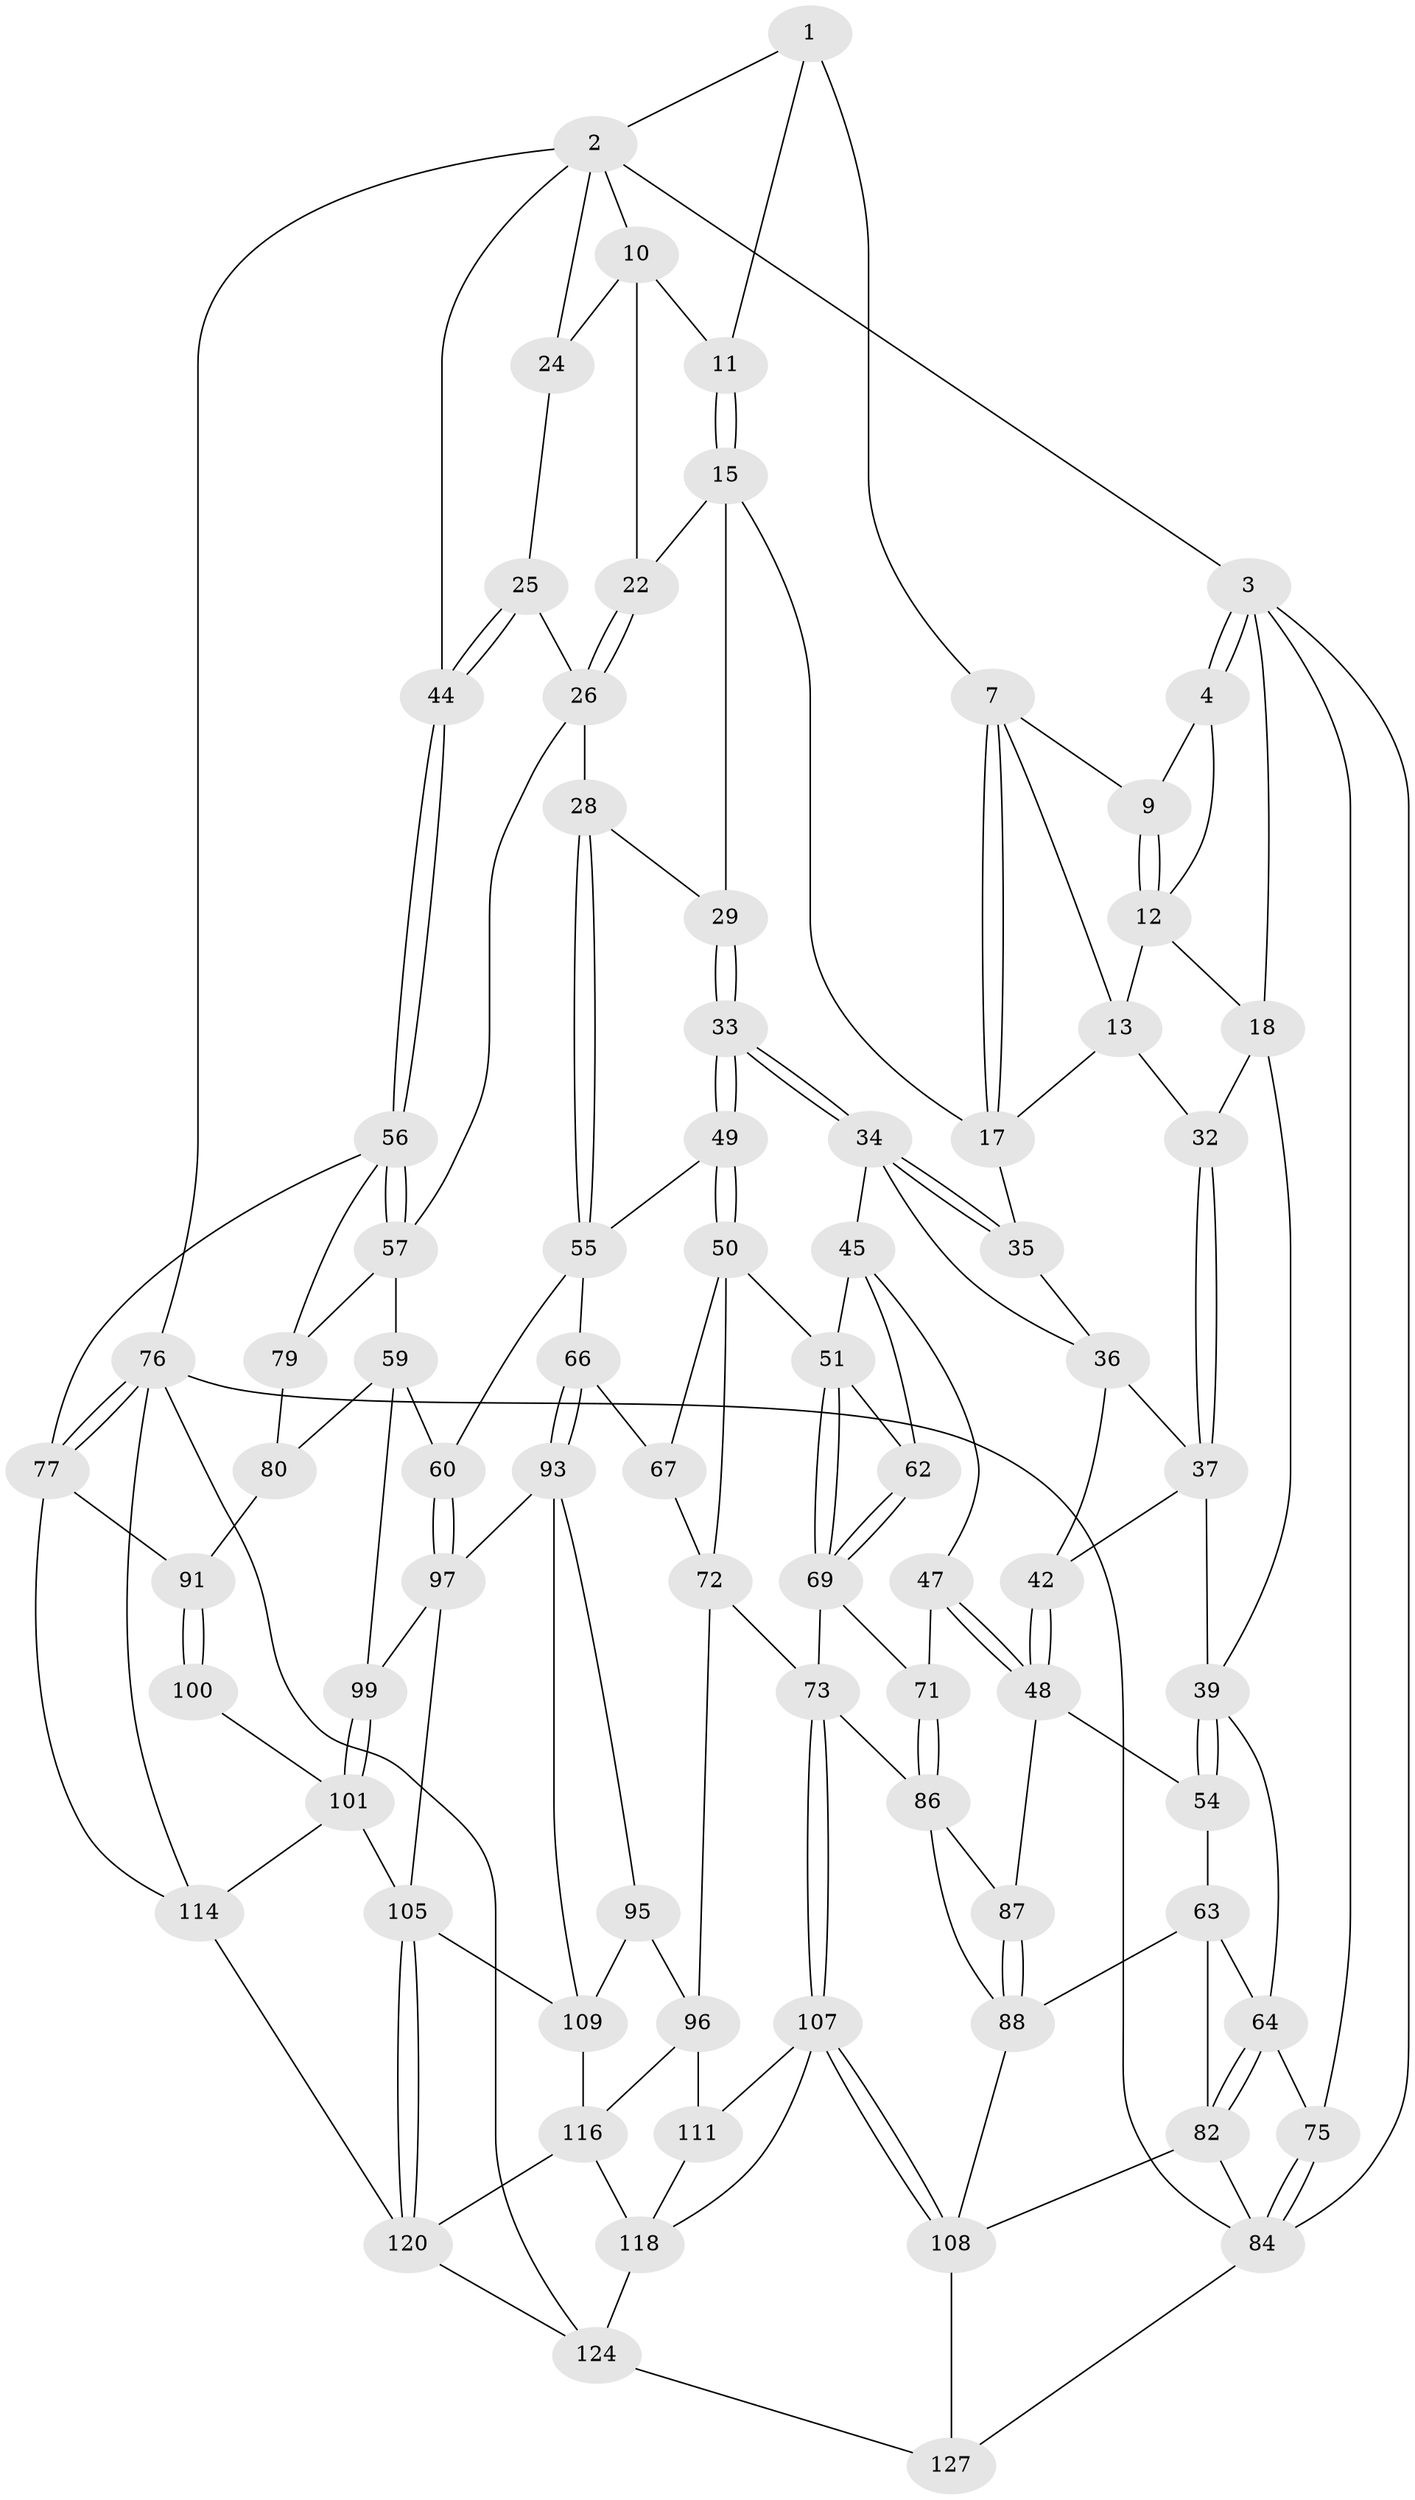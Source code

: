 // original degree distribution, {3: 0.015748031496062992, 4: 0.2125984251968504, 6: 0.1889763779527559, 5: 0.5826771653543307}
// Generated by graph-tools (version 1.1) at 2025/11/02/27/25 16:11:53]
// undirected, 78 vertices, 174 edges
graph export_dot {
graph [start="1"]
  node [color=gray90,style=filled];
  1 [pos="+0.572489770470584+0",super="+6"];
  2 [pos="+0.8978536048877409+0",super="+23"];
  3 [pos="+0+0",super="+20"];
  4 [pos="+0+0",super="+5"];
  7 [pos="+0.4916784330254887+0.16481582299784941",super="+8"];
  9 [pos="+0.33568785363238063+0.0543770490072882"];
  10 [pos="+0.8553812478592662+0.07090871388385118",super="+21"];
  11 [pos="+0.6625339366366625+0.1270032471588268"];
  12 [pos="+0.19767254689663621+0.12012828565458794",super="+14"];
  13 [pos="+0.32857922054714367+0.204837983100368",super="+31"];
  15 [pos="+0.6553520751798197+0.1649391643250386",super="+16"];
  17 [pos="+0.49795568828610154+0.1996452885330266",super="+30"];
  18 [pos="+0.10833535905898156+0.27291616539664687",super="+19"];
  22 [pos="+0.7351127560866334+0.18703297951770936"];
  24 [pos="+0.870587389263082+0.11807445676093138"];
  25 [pos="+0.8454242100454232+0.33875183792710556"];
  26 [pos="+0.8062673444305868+0.36673051126263784",super="+27"];
  28 [pos="+0.7896802473169692+0.36819994925758837"];
  29 [pos="+0.6653902136573177+0.3030377382589817"];
  32 [pos="+0.20138210922177685+0.2972799779996715"];
  33 [pos="+0.49006187031052617+0.40579429770210523"];
  34 [pos="+0.45585957931517695+0.381574814682197",super="+43"];
  35 [pos="+0.4385559922116424+0.352084013405455"];
  36 [pos="+0.27801423780348705+0.37511500150848637",super="+41"];
  37 [pos="+0.27667553966209196+0.3747910001052403",super="+38"];
  39 [pos="+0.1531600525829141+0.4849063985333016",super="+40"];
  42 [pos="+0.2875391489942151+0.49098098076524554"];
  44 [pos="+1+0.32759667178806157"];
  45 [pos="+0.37496468353365614+0.48550605684589926",super="+46"];
  47 [pos="+0.2948536908339083+0.5698027736493259"];
  48 [pos="+0.2917333217637973+0.5694514548243601",super="+53"];
  49 [pos="+0.5208370036794936+0.45833348700452753"];
  50 [pos="+0.49979837643182506+0.5330134229289594",super="+68"];
  51 [pos="+0.498795077339222+0.5335831718960394",super="+52"];
  54 [pos="+0.2208447169501719+0.5759246805545573"];
  55 [pos="+0.581746167820096+0.47261594459456846",super="+61"];
  56 [pos="+1+0.5018498826017018",super="+78"];
  57 [pos="+0.9819997226861189+0.5139339144316952",super="+58"];
  59 [pos="+0.7906794737833439+0.576423716594827",super="+81"];
  60 [pos="+0.77844381513714+0.5809780709236232"];
  62 [pos="+0.39297396507955845+0.5609992568048724"];
  63 [pos="+0.17091739582139573+0.6030155271348069",super="+85"];
  64 [pos="+0.1266291286184488+0.6055108085284925",super="+65"];
  66 [pos="+0.660559898185152+0.6229535850863753"];
  67 [pos="+0.5688372298386577+0.6242110311985748"];
  69 [pos="+0.41010453912565287+0.6372250037019429",super="+70"];
  71 [pos="+0.3107037884777113+0.5855566813740055"];
  72 [pos="+0.4330956568531952+0.7067720874203381",super="+89"];
  73 [pos="+0.4182684584439527+0.7061741363161016",super="+74"];
  75 [pos="+0+0.5846774515777501"];
  76 [pos="+1+1",super="+126"];
  77 [pos="+1+0.7887982522263468",super="+90"];
  79 [pos="+0.9356770502916333+0.5956748504907083"];
  80 [pos="+0.849542500936919+0.6129597716122606"];
  82 [pos="+0.09030038188362224+0.7662425626107584",super="+83"];
  84 [pos="+0+0.8437918042926049",super="+113"];
  86 [pos="+0.3182502743334178+0.7014046729951297",super="+102"];
  87 [pos="+0.24085360909752512+0.6740395314806018"];
  88 [pos="+0.16923635173806292+0.7517122240703368",super="+103"];
  91 [pos="+0.9960935776255622+0.7405316938809127",super="+92"];
  93 [pos="+0.6461039678812305+0.7063168886394543",super="+94"];
  95 [pos="+0.5638421277336295+0.7771953500833508"];
  96 [pos="+0.5562118196065652+0.7761063633535991",super="+110"];
  97 [pos="+0.7255118504733319+0.7430186960300219",super="+98"];
  99 [pos="+0.8030617731533625+0.7413056794376519"];
  100 [pos="+0.8257027027455702+0.770282390141258"];
  101 [pos="+0.8209213680375056+0.7729145498519117",super="+104"];
  105 [pos="+0.7188978131664243+0.8250254364502414",super="+106"];
  107 [pos="+0.3742741382270752+0.8440084555422378",super="+112"];
  108 [pos="+0.3155275694540009+0.8650718671023824",super="+119"];
  109 [pos="+0.6511131723577764+0.813056661585223",super="+115"];
  111 [pos="+0.5298502736691136+0.8028417267297946"];
  114 [pos="+0.8268261543956885+0.8511993104240182",super="+123"];
  116 [pos="+0.6241222350537424+1",super="+117"];
  118 [pos="+0.5012864669705227+0.88747263864952",super="+122"];
  120 [pos="+0.6758125926957369+0.960922421712287",super="+121"];
  124 [pos="+0.6075498545104909+1",super="+125"];
  127 [pos="+0.2761521551526495+1"];
  1 -- 2;
  1 -- 11;
  1 -- 7;
  2 -- 3;
  2 -- 10;
  2 -- 24;
  2 -- 44;
  2 -- 76;
  3 -- 4;
  3 -- 4;
  3 -- 75;
  3 -- 18;
  3 -- 84;
  4 -- 12;
  4 -- 9;
  7 -- 17;
  7 -- 17;
  7 -- 9;
  7 -- 13;
  9 -- 12;
  9 -- 12;
  10 -- 11;
  10 -- 24;
  10 -- 22;
  11 -- 15;
  11 -- 15;
  12 -- 18;
  12 -- 13;
  13 -- 32;
  13 -- 17;
  15 -- 22;
  15 -- 17;
  15 -- 29;
  17 -- 35;
  18 -- 32;
  18 -- 39;
  22 -- 26;
  22 -- 26;
  24 -- 25;
  25 -- 26;
  25 -- 44;
  25 -- 44;
  26 -- 28;
  26 -- 57;
  28 -- 29;
  28 -- 55;
  28 -- 55;
  29 -- 33;
  29 -- 33;
  32 -- 37;
  32 -- 37;
  33 -- 34;
  33 -- 34;
  33 -- 49;
  33 -- 49;
  34 -- 35;
  34 -- 35;
  34 -- 45;
  34 -- 36;
  35 -- 36;
  36 -- 37;
  36 -- 42;
  37 -- 42;
  37 -- 39;
  39 -- 54;
  39 -- 54;
  39 -- 64;
  42 -- 48;
  42 -- 48;
  44 -- 56;
  44 -- 56;
  45 -- 62;
  45 -- 47;
  45 -- 51;
  47 -- 48;
  47 -- 48;
  47 -- 71;
  48 -- 54;
  48 -- 87;
  49 -- 50;
  49 -- 50;
  49 -- 55;
  50 -- 51;
  50 -- 72;
  50 -- 67;
  51 -- 69;
  51 -- 69;
  51 -- 62;
  54 -- 63;
  55 -- 66;
  55 -- 60;
  56 -- 57;
  56 -- 57;
  56 -- 77;
  56 -- 79;
  57 -- 79;
  57 -- 59;
  59 -- 60;
  59 -- 80;
  59 -- 99;
  60 -- 97;
  60 -- 97;
  62 -- 69;
  62 -- 69;
  63 -- 64;
  63 -- 88;
  63 -- 82;
  64 -- 82;
  64 -- 82;
  64 -- 75;
  66 -- 67;
  66 -- 93;
  66 -- 93;
  67 -- 72;
  69 -- 73;
  69 -- 71;
  71 -- 86;
  71 -- 86;
  72 -- 73;
  72 -- 96;
  73 -- 107;
  73 -- 107;
  73 -- 86;
  75 -- 84;
  75 -- 84;
  76 -- 77;
  76 -- 77;
  76 -- 124;
  76 -- 114;
  76 -- 84;
  77 -- 114;
  77 -- 91;
  79 -- 80;
  80 -- 91;
  82 -- 84;
  82 -- 108;
  84 -- 127;
  86 -- 87;
  86 -- 88;
  87 -- 88;
  87 -- 88;
  88 -- 108;
  91 -- 100 [weight=2];
  91 -- 100;
  93 -- 97;
  93 -- 109;
  93 -- 95;
  95 -- 96;
  95 -- 109;
  96 -- 111;
  96 -- 116;
  97 -- 99;
  97 -- 105;
  99 -- 101;
  99 -- 101;
  100 -- 101;
  101 -- 105;
  101 -- 114;
  105 -- 120;
  105 -- 120;
  105 -- 109;
  107 -- 108;
  107 -- 108;
  107 -- 118;
  107 -- 111;
  108 -- 127;
  109 -- 116;
  111 -- 118;
  114 -- 120;
  116 -- 118;
  116 -- 120;
  118 -- 124;
  120 -- 124;
  124 -- 127;
}
